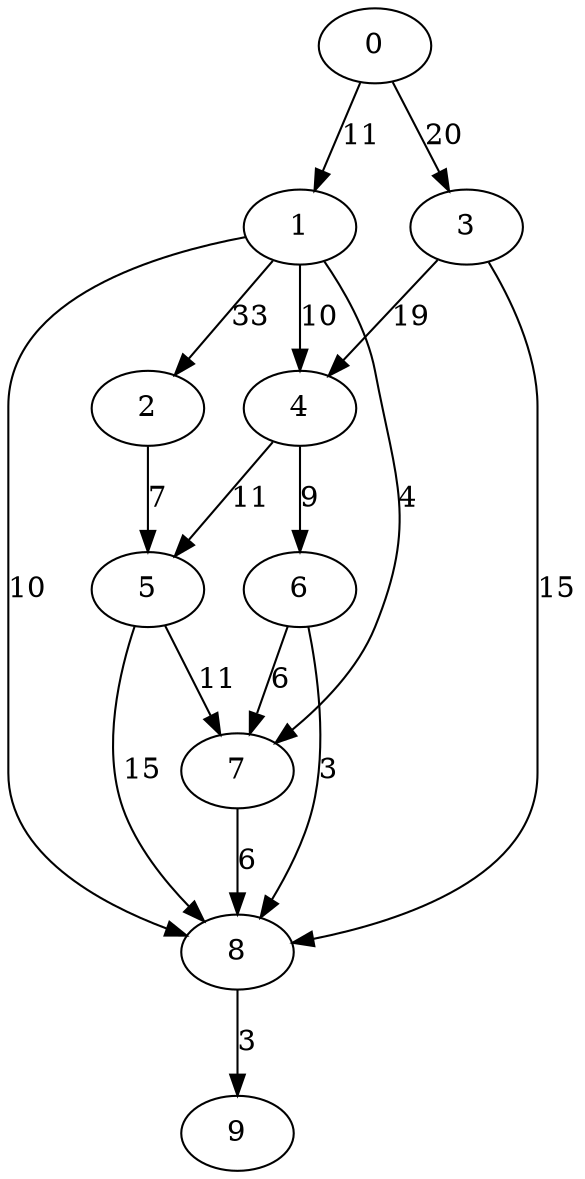 digraph data2 {
0 -> 1 [ label = 11 ];
0 -> 3 [ label = 20 ];
1 -> 2 [ label = 33 ];
1 -> 4 [ label = 10 ];
1 -> 7 [ label = 4 ];
1 -> 8 [ label = 10 ];
2 -> 5 [ label = 7 ];
3 -> 4 [ label = 19 ];
3 -> 8 [ label = 15 ];
4 -> 5 [ label = 11 ];
4 -> 6 [ label = 9 ];
5 -> 7 [ label = 11 ];
5 -> 8 [ label = 15 ];
6 -> 7 [ label = 6 ];
6 -> 8 [ label = 3 ];
7 -> 8 [ label = 6 ];
8 -> 9 [ label = 3 ];
 }

